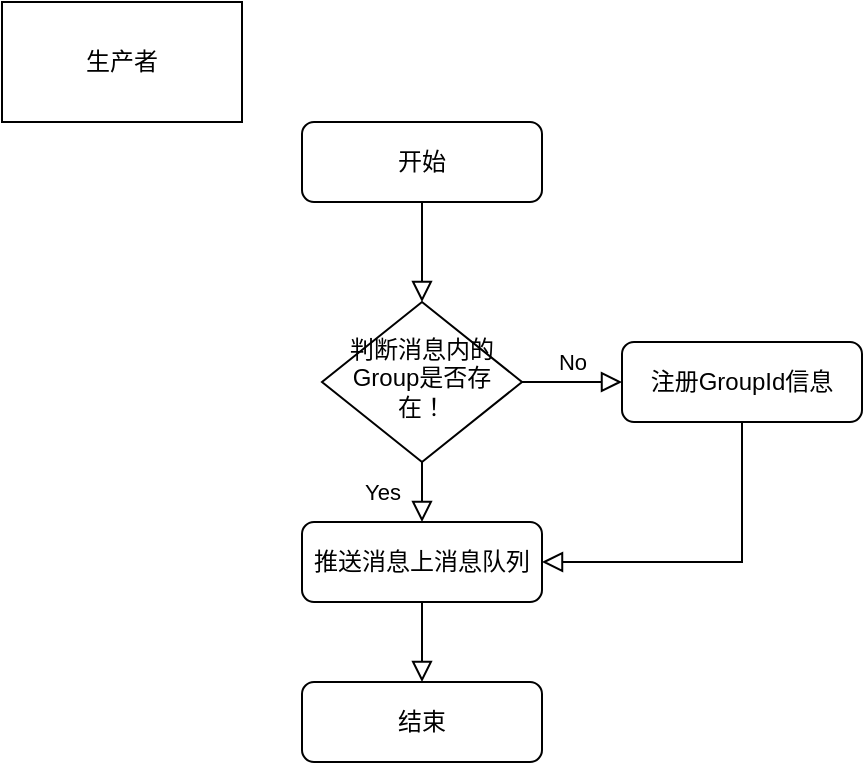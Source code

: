 <mxfile version="14.4.8" type="github" pages="3">
  <diagram id="C5RBs43oDa-KdzZeNtuy" name="生产者">
    <mxGraphModel dx="263" dy="453" grid="1" gridSize="10" guides="1" tooltips="1" connect="1" arrows="1" fold="1" page="1" pageScale="1" pageWidth="827" pageHeight="1169" math="0" shadow="0">
      <root>
        <mxCell id="WIyWlLk6GJQsqaUBKTNV-0" />
        <mxCell id="WIyWlLk6GJQsqaUBKTNV-1" parent="WIyWlLk6GJQsqaUBKTNV-0" />
        <mxCell id="WIyWlLk6GJQsqaUBKTNV-2" value="" style="rounded=0;html=1;jettySize=auto;orthogonalLoop=1;fontSize=11;endArrow=block;endFill=0;endSize=8;strokeWidth=1;shadow=0;labelBackgroundColor=none;edgeStyle=orthogonalEdgeStyle;" parent="WIyWlLk6GJQsqaUBKTNV-1" source="WIyWlLk6GJQsqaUBKTNV-3" target="WIyWlLk6GJQsqaUBKTNV-6" edge="1">
          <mxGeometry relative="1" as="geometry" />
        </mxCell>
        <mxCell id="WIyWlLk6GJQsqaUBKTNV-3" value="开始" style="rounded=1;whiteSpace=wrap;html=1;fontSize=12;glass=0;strokeWidth=1;shadow=0;" parent="WIyWlLk6GJQsqaUBKTNV-1" vertex="1">
          <mxGeometry x="160" y="80" width="120" height="40" as="geometry" />
        </mxCell>
        <mxCell id="WIyWlLk6GJQsqaUBKTNV-5" value="No" style="edgeStyle=orthogonalEdgeStyle;rounded=0;html=1;jettySize=auto;orthogonalLoop=1;fontSize=11;endArrow=block;endFill=0;endSize=8;strokeWidth=1;shadow=0;labelBackgroundColor=none;" parent="WIyWlLk6GJQsqaUBKTNV-1" source="WIyWlLk6GJQsqaUBKTNV-6" target="WIyWlLk6GJQsqaUBKTNV-7" edge="1">
          <mxGeometry y="10" relative="1" as="geometry">
            <mxPoint as="offset" />
          </mxGeometry>
        </mxCell>
        <mxCell id="WIyWlLk6GJQsqaUBKTNV-6" value="判断消息内的Group是否存在！" style="rhombus;whiteSpace=wrap;html=1;shadow=0;fontFamily=Helvetica;fontSize=12;align=center;strokeWidth=1;spacing=6;spacingTop=-4;" parent="WIyWlLk6GJQsqaUBKTNV-1" vertex="1">
          <mxGeometry x="170" y="170" width="100" height="80" as="geometry" />
        </mxCell>
        <mxCell id="WIyWlLk6GJQsqaUBKTNV-7" value="注册GroupId信息" style="rounded=1;whiteSpace=wrap;html=1;fontSize=12;glass=0;strokeWidth=1;shadow=0;" parent="WIyWlLk6GJQsqaUBKTNV-1" vertex="1">
          <mxGeometry x="320" y="190" width="120" height="40" as="geometry" />
        </mxCell>
        <mxCell id="WIyWlLk6GJQsqaUBKTNV-11" value="结束" style="rounded=1;whiteSpace=wrap;html=1;fontSize=12;glass=0;strokeWidth=1;shadow=0;" parent="WIyWlLk6GJQsqaUBKTNV-1" vertex="1">
          <mxGeometry x="160" y="360" width="120" height="40" as="geometry" />
        </mxCell>
        <mxCell id="UvkXzFkMOsB4FHZHxCGL-0" value="推送消息上消息队列" style="rounded=1;whiteSpace=wrap;html=1;fontSize=12;glass=0;strokeWidth=1;shadow=0;" vertex="1" parent="WIyWlLk6GJQsqaUBKTNV-1">
          <mxGeometry x="160" y="280" width="120" height="40" as="geometry" />
        </mxCell>
        <mxCell id="UvkXzFkMOsB4FHZHxCGL-1" value="Yes" style="rounded=0;html=1;jettySize=auto;orthogonalLoop=1;fontSize=11;endArrow=block;endFill=0;endSize=8;strokeWidth=1;shadow=0;labelBackgroundColor=none;edgeStyle=orthogonalEdgeStyle;" edge="1" parent="WIyWlLk6GJQsqaUBKTNV-1" source="WIyWlLk6GJQsqaUBKTNV-6" target="UvkXzFkMOsB4FHZHxCGL-0">
          <mxGeometry y="20" relative="1" as="geometry">
            <mxPoint as="offset" />
            <mxPoint x="220" y="250" as="sourcePoint" />
            <mxPoint x="220" y="290" as="targetPoint" />
          </mxGeometry>
        </mxCell>
        <mxCell id="UvkXzFkMOsB4FHZHxCGL-3" value="" style="rounded=0;html=1;jettySize=auto;orthogonalLoop=1;fontSize=11;endArrow=block;endFill=0;endSize=8;strokeWidth=1;shadow=0;labelBackgroundColor=none;edgeStyle=orthogonalEdgeStyle;exitX=0.5;exitY=1;exitDx=0;exitDy=0;entryX=1;entryY=0.5;entryDx=0;entryDy=0;" edge="1" parent="WIyWlLk6GJQsqaUBKTNV-1" source="WIyWlLk6GJQsqaUBKTNV-7" target="UvkXzFkMOsB4FHZHxCGL-0">
          <mxGeometry relative="1" as="geometry">
            <mxPoint x="230" y="130" as="sourcePoint" />
            <mxPoint x="330" y="310" as="targetPoint" />
            <Array as="points">
              <mxPoint x="380" y="300" />
            </Array>
          </mxGeometry>
        </mxCell>
        <mxCell id="UvkXzFkMOsB4FHZHxCGL-4" value="生产者" style="rounded=0;whiteSpace=wrap;html=1;" vertex="1" parent="WIyWlLk6GJQsqaUBKTNV-1">
          <mxGeometry x="10" y="20" width="120" height="60" as="geometry" />
        </mxCell>
        <mxCell id="UvkXzFkMOsB4FHZHxCGL-6" value="" style="rounded=0;html=1;jettySize=auto;orthogonalLoop=1;fontSize=11;endArrow=block;endFill=0;endSize=8;strokeWidth=1;shadow=0;labelBackgroundColor=none;edgeStyle=orthogonalEdgeStyle;entryX=0.5;entryY=0;entryDx=0;entryDy=0;exitX=0.5;exitY=1;exitDx=0;exitDy=0;" edge="1" parent="WIyWlLk6GJQsqaUBKTNV-1" source="UvkXzFkMOsB4FHZHxCGL-0" target="WIyWlLk6GJQsqaUBKTNV-11">
          <mxGeometry relative="1" as="geometry">
            <mxPoint x="300" y="320" as="sourcePoint" />
            <mxPoint x="300" y="370" as="targetPoint" />
            <Array as="points" />
          </mxGeometry>
        </mxCell>
      </root>
    </mxGraphModel>
  </diagram>
  <diagram id="3QqgmcBvRwyXI6y51d_M" name="消费者">
    <mxGraphModel dx="460" dy="792" grid="1" gridSize="10" guides="1" tooltips="1" connect="1" arrows="1" fold="1" page="1" pageScale="1" pageWidth="827" pageHeight="1169" math="0" shadow="0">
      <root>
        <mxCell id="uYZYj5YsQz1IorXxcoyE-0" />
        <mxCell id="uYZYj5YsQz1IorXxcoyE-1" parent="uYZYj5YsQz1IorXxcoyE-0" />
        <mxCell id="EXv5ttbA8NeHyqVhvge2-0" value="" style="rounded=0;html=1;jettySize=auto;orthogonalLoop=1;fontSize=11;endArrow=block;endFill=0;endSize=8;strokeWidth=1;shadow=0;labelBackgroundColor=none;edgeStyle=orthogonalEdgeStyle;entryX=0.5;entryY=0;entryDx=0;entryDy=0;" edge="1" parent="uYZYj5YsQz1IorXxcoyE-1" source="EXv5ttbA8NeHyqVhvge2-15" target="EXv5ttbA8NeHyqVhvge2-5">
          <mxGeometry relative="1" as="geometry">
            <mxPoint x="230" y="700" as="targetPoint" />
          </mxGeometry>
        </mxCell>
        <mxCell id="EXv5ttbA8NeHyqVhvge2-1" value="开始" style="rounded=1;whiteSpace=wrap;html=1;fontSize=12;glass=0;strokeWidth=1;shadow=0;" vertex="1" parent="uYZYj5YsQz1IorXxcoyE-1">
          <mxGeometry x="160" y="80" width="120" height="40" as="geometry" />
        </mxCell>
        <mxCell id="EXv5ttbA8NeHyqVhvge2-5" value="结束" style="rounded=1;whiteSpace=wrap;html=1;fontSize=12;glass=0;strokeWidth=1;shadow=0;" vertex="1" parent="uYZYj5YsQz1IorXxcoyE-1">
          <mxGeometry x="160" y="400" width="120" height="40" as="geometry" />
        </mxCell>
        <mxCell id="EXv5ttbA8NeHyqVhvge2-9" value="消费者" style="rounded=0;whiteSpace=wrap;html=1;" vertex="1" parent="uYZYj5YsQz1IorXxcoyE-1">
          <mxGeometry x="10" y="20" width="120" height="60" as="geometry" />
        </mxCell>
        <mxCell id="EXv5ttbA8NeHyqVhvge2-11" value="获取线上MQ注册GROUP信息" style="rounded=1;whiteSpace=wrap;html=1;fontSize=12;glass=0;strokeWidth=1;shadow=0;" vertex="1" parent="uYZYj5YsQz1IorXxcoyE-1">
          <mxGeometry x="160" y="160" width="120" height="40" as="geometry" />
        </mxCell>
        <mxCell id="EXv5ttbA8NeHyqVhvge2-12" value="" style="rounded=0;html=1;jettySize=auto;orthogonalLoop=1;fontSize=11;endArrow=block;endFill=0;endSize=8;strokeWidth=1;shadow=0;labelBackgroundColor=none;edgeStyle=orthogonalEdgeStyle;" edge="1" parent="uYZYj5YsQz1IorXxcoyE-1" source="EXv5ttbA8NeHyqVhvge2-1" target="EXv5ttbA8NeHyqVhvge2-11">
          <mxGeometry relative="1" as="geometry">
            <mxPoint x="220" y="120" as="sourcePoint" />
            <mxPoint x="220" y="370" as="targetPoint" />
          </mxGeometry>
        </mxCell>
        <mxCell id="EXv5ttbA8NeHyqVhvge2-13" value="生成消费者" style="rounded=1;whiteSpace=wrap;html=1;fontSize=12;glass=0;strokeWidth=1;shadow=0;" vertex="1" parent="uYZYj5YsQz1IorXxcoyE-1">
          <mxGeometry x="160" y="240" width="120" height="40" as="geometry" />
        </mxCell>
        <mxCell id="EXv5ttbA8NeHyqVhvge2-14" value="" style="rounded=0;html=1;jettySize=auto;orthogonalLoop=1;fontSize=11;endArrow=block;endFill=0;endSize=8;strokeWidth=1;shadow=0;labelBackgroundColor=none;edgeStyle=orthogonalEdgeStyle;" edge="1" parent="uYZYj5YsQz1IorXxcoyE-1" source="EXv5ttbA8NeHyqVhvge2-11" target="EXv5ttbA8NeHyqVhvge2-13">
          <mxGeometry relative="1" as="geometry">
            <mxPoint x="220" y="200" as="sourcePoint" />
            <mxPoint x="220" y="370" as="targetPoint" />
          </mxGeometry>
        </mxCell>
        <mxCell id="EXv5ttbA8NeHyqVhvge2-15" value="转发消息" style="rounded=1;whiteSpace=wrap;html=1;fontSize=12;glass=0;strokeWidth=1;shadow=0;" vertex="1" parent="uYZYj5YsQz1IorXxcoyE-1">
          <mxGeometry x="160" y="320" width="120" height="40" as="geometry" />
        </mxCell>
        <mxCell id="EXv5ttbA8NeHyqVhvge2-16" value="" style="rounded=0;html=1;jettySize=auto;orthogonalLoop=1;fontSize=11;endArrow=block;endFill=0;endSize=8;strokeWidth=1;shadow=0;labelBackgroundColor=none;edgeStyle=orthogonalEdgeStyle;" edge="1" parent="uYZYj5YsQz1IorXxcoyE-1" source="EXv5ttbA8NeHyqVhvge2-13" target="EXv5ttbA8NeHyqVhvge2-15">
          <mxGeometry relative="1" as="geometry">
            <mxPoint x="220" y="280" as="sourcePoint" />
            <mxPoint x="220" y="380" as="targetPoint" />
          </mxGeometry>
        </mxCell>
        <mxCell id="EXv5ttbA8NeHyqVhvge2-17" value="推送成功/失败消息至钉钉" style="rounded=1;whiteSpace=wrap;html=1;fontSize=12;glass=0;strokeWidth=1;shadow=0;" vertex="1" parent="uYZYj5YsQz1IorXxcoyE-1">
          <mxGeometry x="360" y="240" width="120" height="40" as="geometry" />
        </mxCell>
        <mxCell id="EXv5ttbA8NeHyqVhvge2-18" value="" style="rounded=0;html=1;jettySize=auto;orthogonalLoop=1;fontSize=11;endArrow=block;endFill=0;endSize=8;strokeWidth=1;shadow=0;labelBackgroundColor=none;edgeStyle=orthogonalEdgeStyle;entryX=0;entryY=0.5;entryDx=0;entryDy=0;exitX=1;exitY=0.5;exitDx=0;exitDy=0;" edge="1" parent="uYZYj5YsQz1IorXxcoyE-1" source="EXv5ttbA8NeHyqVhvge2-13" target="EXv5ttbA8NeHyqVhvge2-17">
          <mxGeometry relative="1" as="geometry">
            <mxPoint x="230" y="130" as="sourcePoint" />
            <mxPoint x="230" y="170" as="targetPoint" />
          </mxGeometry>
        </mxCell>
      </root>
    </mxGraphModel>
  </diagram>
  <diagram id="bQRX9UCYgiQLonKAh0wY" name="消息队列控制端">
    <mxGraphModel dx="460" dy="792" grid="1" gridSize="10" guides="1" tooltips="1" connect="1" arrows="1" fold="1" page="1" pageScale="1" pageWidth="827" pageHeight="1169" math="0" shadow="0">
      <root>
        <mxCell id="rwO0QZ8HR0ieSN3D084H-0" />
        <mxCell id="rwO0QZ8HR0ieSN3D084H-1" parent="rwO0QZ8HR0ieSN3D084H-0" />
        <mxCell id="czrKmWL1lxgnTCA6qH5t-0" value="" style="rounded=0;html=1;jettySize=auto;orthogonalLoop=1;fontSize=11;endArrow=block;endFill=0;endSize=8;strokeWidth=1;shadow=0;labelBackgroundColor=none;edgeStyle=orthogonalEdgeStyle;entryX=0.5;entryY=0;entryDx=0;entryDy=0;" edge="1" parent="rwO0QZ8HR0ieSN3D084H-1" source="czrKmWL1lxgnTCA6qH5t-8" target="czrKmWL1lxgnTCA6qH5t-2">
          <mxGeometry relative="1" as="geometry">
            <mxPoint x="170" y="1100" as="targetPoint" />
          </mxGeometry>
        </mxCell>
        <mxCell id="czrKmWL1lxgnTCA6qH5t-1" value="开始" style="rounded=1;whiteSpace=wrap;html=1;fontSize=12;glass=0;strokeWidth=1;shadow=0;" vertex="1" parent="rwO0QZ8HR0ieSN3D084H-1">
          <mxGeometry x="160" y="80" width="120" height="40" as="geometry" />
        </mxCell>
        <mxCell id="czrKmWL1lxgnTCA6qH5t-2" value="结束" style="rounded=1;whiteSpace=wrap;html=1;fontSize=12;glass=0;strokeWidth=1;shadow=0;" vertex="1" parent="rwO0QZ8HR0ieSN3D084H-1">
          <mxGeometry x="100" y="800" width="120" height="40" as="geometry" />
        </mxCell>
        <mxCell id="czrKmWL1lxgnTCA6qH5t-3" value="控制端:主要为定时检查任务" style="rounded=0;whiteSpace=wrap;html=1;" vertex="1" parent="rwO0QZ8HR0ieSN3D084H-1">
          <mxGeometry x="10" y="20" width="120" height="60" as="geometry" />
        </mxCell>
        <mxCell id="czrKmWL1lxgnTCA6qH5t-4" value="获取线上MQ注册GROUP信息" style="rounded=1;whiteSpace=wrap;html=1;fontSize=12;glass=0;strokeWidth=1;shadow=0;" vertex="1" parent="rwO0QZ8HR0ieSN3D084H-1">
          <mxGeometry x="100" y="560" width="120" height="40" as="geometry" />
        </mxCell>
        <mxCell id="czrKmWL1lxgnTCA6qH5t-5" value="" style="rounded=0;html=1;jettySize=auto;orthogonalLoop=1;fontSize=11;endArrow=block;endFill=0;endSize=8;strokeWidth=1;shadow=0;labelBackgroundColor=none;edgeStyle=orthogonalEdgeStyle;" edge="1" parent="rwO0QZ8HR0ieSN3D084H-1" source="czrKmWL1lxgnTCA6qH5t-1" target="czrKmWL1lxgnTCA6qH5t-12">
          <mxGeometry relative="1" as="geometry">
            <mxPoint x="220" y="120" as="sourcePoint" />
            <mxPoint x="220" y="170" as="targetPoint" />
          </mxGeometry>
        </mxCell>
        <mxCell id="czrKmWL1lxgnTCA6qH5t-6" value="生成消费者" style="rounded=1;whiteSpace=wrap;html=1;fontSize=12;glass=0;strokeWidth=1;shadow=0;" vertex="1" parent="rwO0QZ8HR0ieSN3D084H-1">
          <mxGeometry x="100" y="640" width="120" height="40" as="geometry" />
        </mxCell>
        <mxCell id="czrKmWL1lxgnTCA6qH5t-7" value="" style="rounded=0;html=1;jettySize=auto;orthogonalLoop=1;fontSize=11;endArrow=block;endFill=0;endSize=8;strokeWidth=1;shadow=0;labelBackgroundColor=none;edgeStyle=orthogonalEdgeStyle;" edge="1" parent="rwO0QZ8HR0ieSN3D084H-1" source="czrKmWL1lxgnTCA6qH5t-4" target="czrKmWL1lxgnTCA6qH5t-6">
          <mxGeometry relative="1" as="geometry">
            <mxPoint x="160" y="600" as="sourcePoint" />
            <mxPoint x="160" y="770" as="targetPoint" />
          </mxGeometry>
        </mxCell>
        <mxCell id="czrKmWL1lxgnTCA6qH5t-8" value="转发消息" style="rounded=1;whiteSpace=wrap;html=1;fontSize=12;glass=0;strokeWidth=1;shadow=0;" vertex="1" parent="rwO0QZ8HR0ieSN3D084H-1">
          <mxGeometry x="100" y="720" width="120" height="40" as="geometry" />
        </mxCell>
        <mxCell id="czrKmWL1lxgnTCA6qH5t-9" value="" style="rounded=0;html=1;jettySize=auto;orthogonalLoop=1;fontSize=11;endArrow=block;endFill=0;endSize=8;strokeWidth=1;shadow=0;labelBackgroundColor=none;edgeStyle=orthogonalEdgeStyle;" edge="1" parent="rwO0QZ8HR0ieSN3D084H-1" source="czrKmWL1lxgnTCA6qH5t-6" target="czrKmWL1lxgnTCA6qH5t-8">
          <mxGeometry relative="1" as="geometry">
            <mxPoint x="160" y="680" as="sourcePoint" />
            <mxPoint x="160" y="780" as="targetPoint" />
          </mxGeometry>
        </mxCell>
        <mxCell id="czrKmWL1lxgnTCA6qH5t-10" value="推送成功/失败消息至钉钉" style="rounded=1;whiteSpace=wrap;html=1;fontSize=12;glass=0;strokeWidth=1;shadow=0;" vertex="1" parent="rwO0QZ8HR0ieSN3D084H-1">
          <mxGeometry x="300" y="640" width="120" height="40" as="geometry" />
        </mxCell>
        <mxCell id="czrKmWL1lxgnTCA6qH5t-11" value="" style="rounded=0;html=1;jettySize=auto;orthogonalLoop=1;fontSize=11;endArrow=block;endFill=0;endSize=8;strokeWidth=1;shadow=0;labelBackgroundColor=none;edgeStyle=orthogonalEdgeStyle;entryX=0;entryY=0.5;entryDx=0;entryDy=0;exitX=1;exitY=0.5;exitDx=0;exitDy=0;" edge="1" parent="rwO0QZ8HR0ieSN3D084H-1" source="czrKmWL1lxgnTCA6qH5t-6" target="czrKmWL1lxgnTCA6qH5t-10">
          <mxGeometry relative="1" as="geometry">
            <mxPoint x="170" y="530" as="sourcePoint" />
            <mxPoint x="170" y="570" as="targetPoint" />
          </mxGeometry>
        </mxCell>
        <mxCell id="czrKmWL1lxgnTCA6qH5t-12" value="topic数据是否堆积?" style="shape=process;whiteSpace=wrap;html=1;backgroundOutline=1;" vertex="1" parent="rwO0QZ8HR0ieSN3D084H-1">
          <mxGeometry x="160" y="160" width="120" height="60" as="geometry" />
        </mxCell>
        <mxCell id="czrKmWL1lxgnTCA6qH5t-13" value="删除长时间空转的消费者" style="shape=process;whiteSpace=wrap;html=1;backgroundOutline=1;" vertex="1" parent="rwO0QZ8HR0ieSN3D084H-1">
          <mxGeometry x="160" y="260" width="120" height="60" as="geometry" />
        </mxCell>
        <mxCell id="czrKmWL1lxgnTCA6qH5t-14" value="" style="rounded=0;html=1;jettySize=auto;orthogonalLoop=1;fontSize=11;endArrow=block;endFill=0;endSize=8;strokeWidth=1;shadow=0;labelBackgroundColor=none;edgeStyle=orthogonalEdgeStyle;exitX=0.5;exitY=1;exitDx=0;exitDy=0;" edge="1" parent="rwO0QZ8HR0ieSN3D084H-1" source="czrKmWL1lxgnTCA6qH5t-12" target="czrKmWL1lxgnTCA6qH5t-13">
          <mxGeometry relative="1" as="geometry">
            <mxPoint x="230" y="130" as="sourcePoint" />
            <mxPoint x="200" y="240" as="targetPoint" />
            <Array as="points" />
          </mxGeometry>
        </mxCell>
      </root>
    </mxGraphModel>
  </diagram>
</mxfile>
